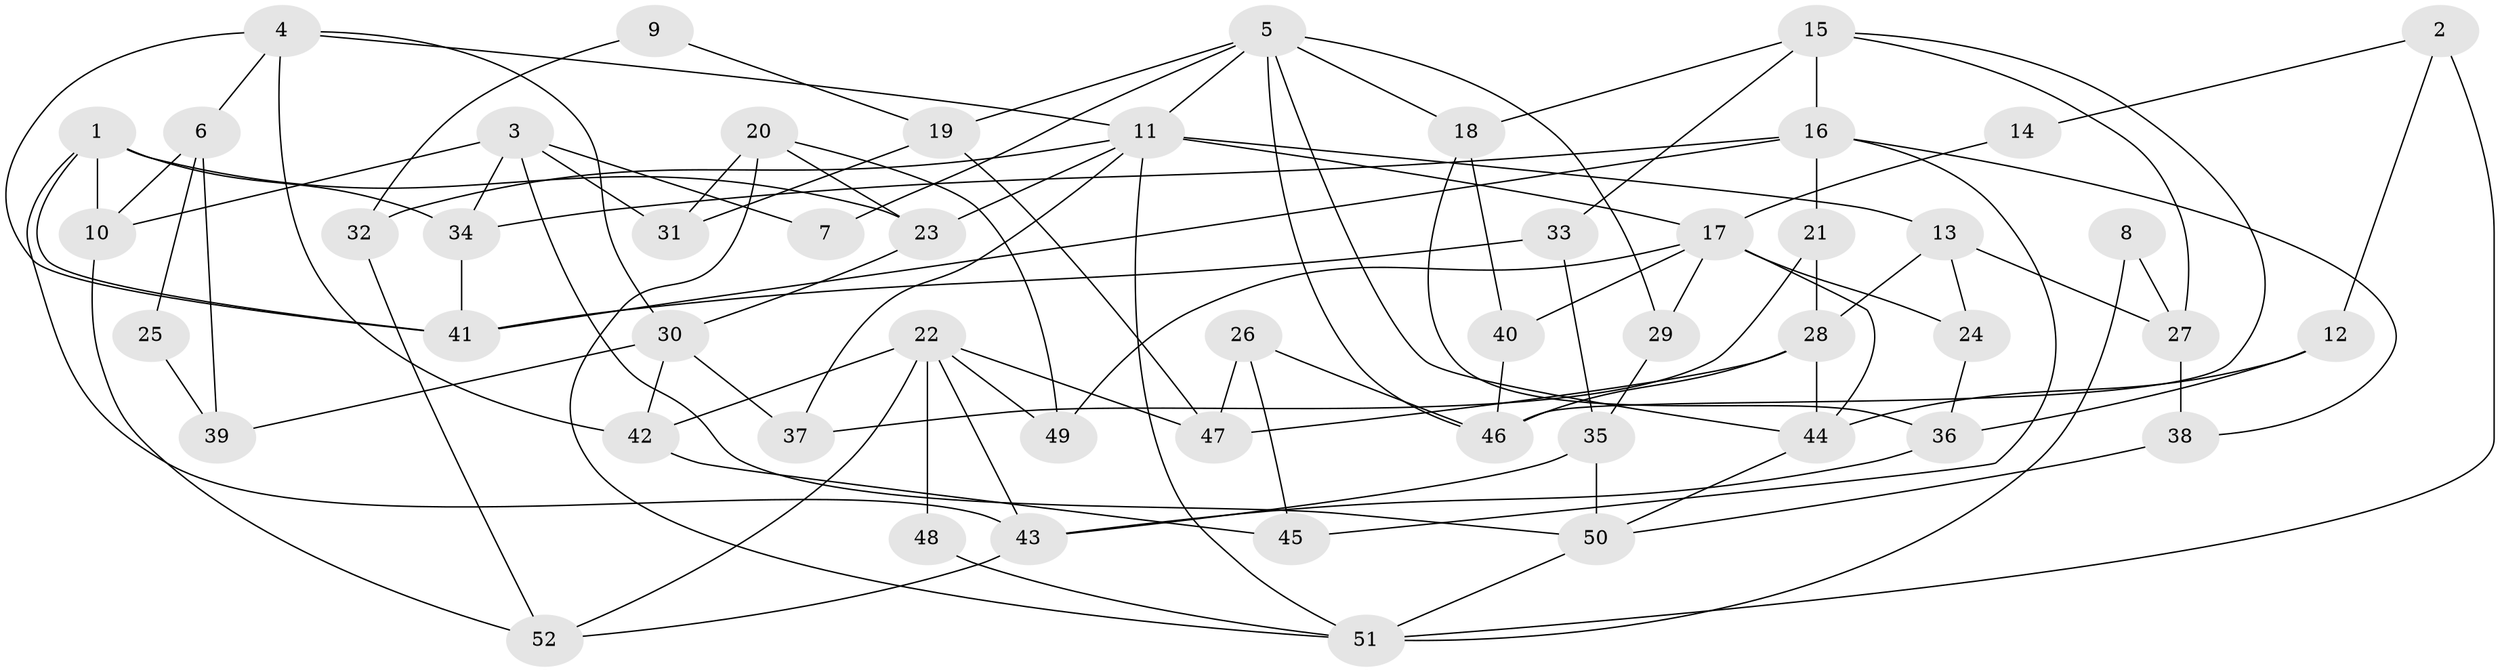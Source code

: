 // coarse degree distribution, {8: 0.11538461538461539, 5: 0.19230769230769232, 9: 0.07692307692307693, 2: 0.15384615384615385, 7: 0.038461538461538464, 3: 0.23076923076923078, 4: 0.15384615384615385, 6: 0.038461538461538464}
// Generated by graph-tools (version 1.1) at 2025/50/03/04/25 22:50:52]
// undirected, 52 vertices, 104 edges
graph export_dot {
  node [color=gray90,style=filled];
  1;
  2;
  3;
  4;
  5;
  6;
  7;
  8;
  9;
  10;
  11;
  12;
  13;
  14;
  15;
  16;
  17;
  18;
  19;
  20;
  21;
  22;
  23;
  24;
  25;
  26;
  27;
  28;
  29;
  30;
  31;
  32;
  33;
  34;
  35;
  36;
  37;
  38;
  39;
  40;
  41;
  42;
  43;
  44;
  45;
  46;
  47;
  48;
  49;
  50;
  51;
  52;
  1 -- 41;
  1 -- 43;
  1 -- 10;
  1 -- 23;
  1 -- 34;
  2 -- 12;
  2 -- 51;
  2 -- 14;
  3 -- 34;
  3 -- 31;
  3 -- 7;
  3 -- 10;
  3 -- 50;
  4 -- 30;
  4 -- 41;
  4 -- 6;
  4 -- 11;
  4 -- 42;
  5 -- 44;
  5 -- 11;
  5 -- 7;
  5 -- 18;
  5 -- 19;
  5 -- 29;
  5 -- 46;
  6 -- 10;
  6 -- 25;
  6 -- 39;
  8 -- 51;
  8 -- 27;
  9 -- 19;
  9 -- 32;
  10 -- 52;
  11 -- 17;
  11 -- 13;
  11 -- 23;
  11 -- 32;
  11 -- 37;
  11 -- 51;
  12 -- 44;
  12 -- 36;
  13 -- 28;
  13 -- 24;
  13 -- 27;
  14 -- 17;
  15 -- 46;
  15 -- 27;
  15 -- 16;
  15 -- 18;
  15 -- 33;
  16 -- 34;
  16 -- 21;
  16 -- 38;
  16 -- 41;
  16 -- 45;
  17 -- 44;
  17 -- 49;
  17 -- 24;
  17 -- 29;
  17 -- 40;
  18 -- 36;
  18 -- 40;
  19 -- 47;
  19 -- 31;
  20 -- 51;
  20 -- 23;
  20 -- 31;
  20 -- 49;
  21 -- 28;
  21 -- 37;
  22 -- 42;
  22 -- 43;
  22 -- 47;
  22 -- 48;
  22 -- 49;
  22 -- 52;
  23 -- 30;
  24 -- 36;
  25 -- 39;
  26 -- 45;
  26 -- 46;
  26 -- 47;
  27 -- 38;
  28 -- 47;
  28 -- 46;
  28 -- 44;
  29 -- 35;
  30 -- 37;
  30 -- 39;
  30 -- 42;
  32 -- 52;
  33 -- 35;
  33 -- 41;
  34 -- 41;
  35 -- 43;
  35 -- 50;
  36 -- 43;
  38 -- 50;
  40 -- 46;
  42 -- 45;
  43 -- 52;
  44 -- 50;
  48 -- 51;
  50 -- 51;
}
